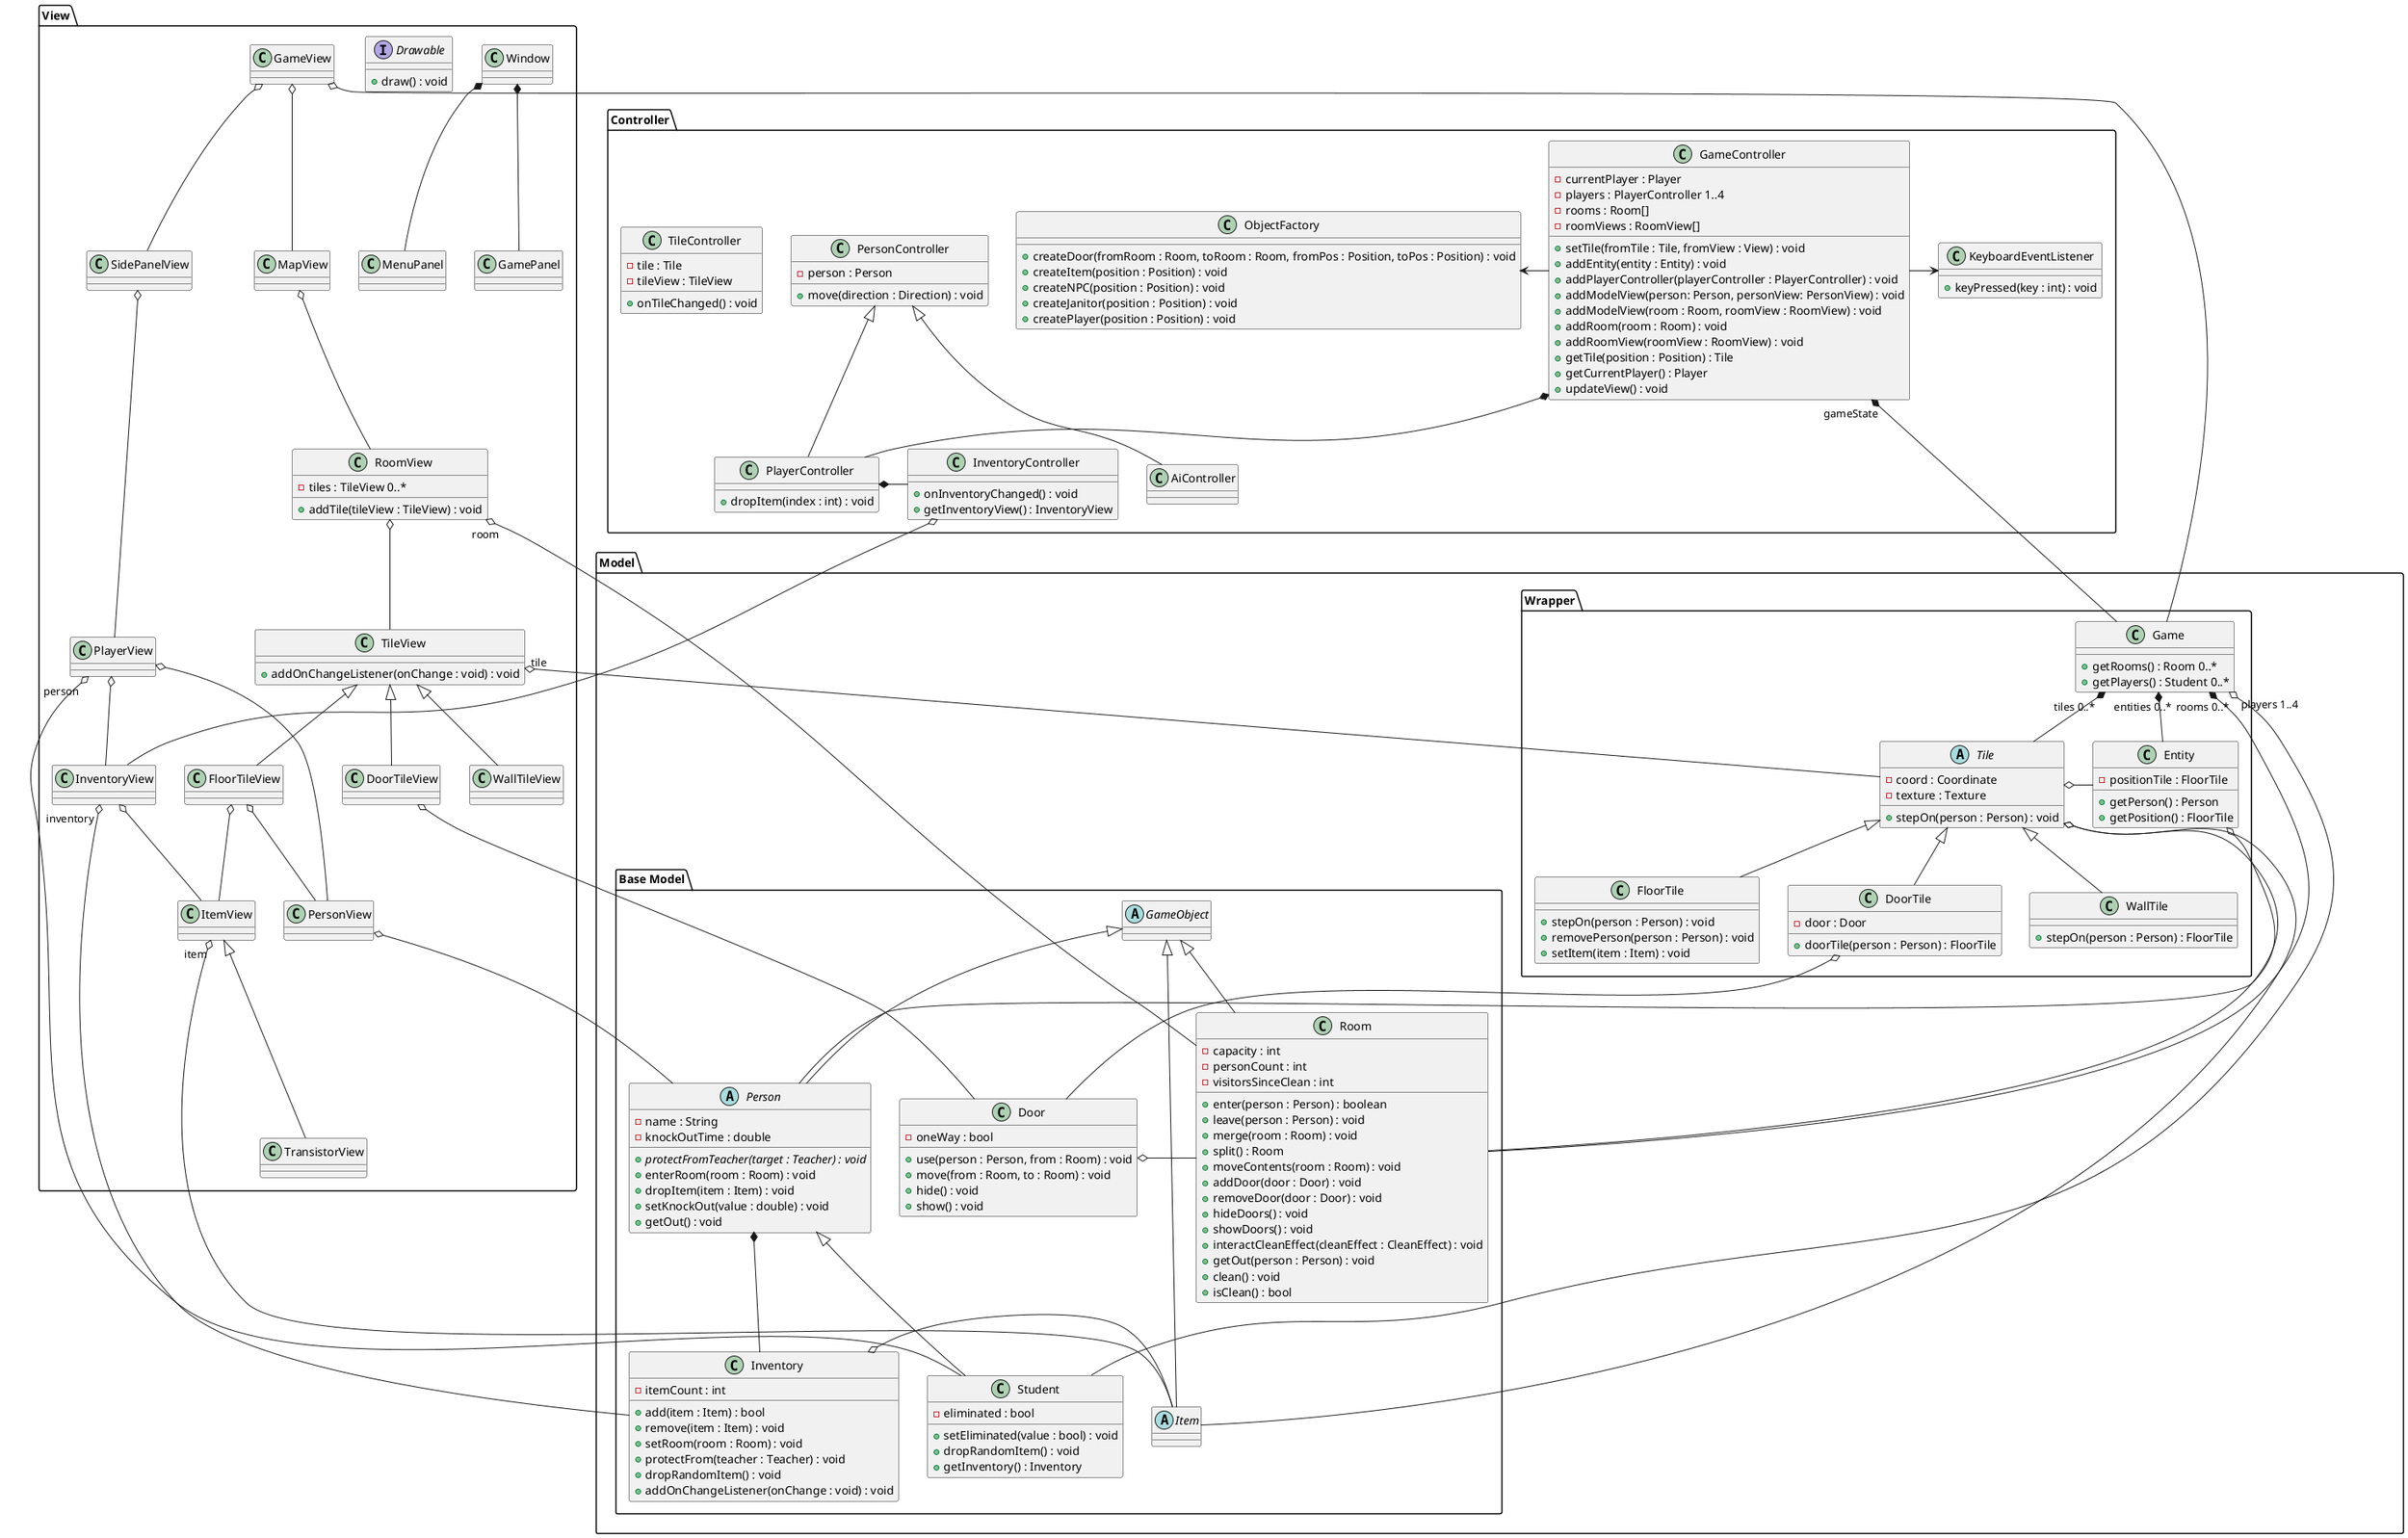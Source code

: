 @startuml tile-wrapping

package Model {
    package "Base Model" {
        abstract GameObject
        class Room{
        - capacity : int
		- personCount : int
		- visitorsSinceClean : int
		+ enter(person : Person) : boolean
		+ leave(person : Person) : void
		+ merge(room : Room) : void
		+ split() : Room
		+ moveContents(room : Room) : void
		+ addDoor(door : Door) : void
		+ removeDoor(door : Door) : void 
		+ hideDoors() : void
		+ showDoors() : void
		+ interactCleanEffect(cleanEffect : CleanEffect) : void
		+ getOut(person : Person) : void
		+ clean() : void
		+ isClean() : bool
        }
        abstract Person{
            - name : String
            - knockOutTime : double
            + {abstract} protectFromTeacher(target : Teacher) : void
            + enterRoom(room : Room) : void
            + dropItem(item : Item) : void
            + setKnockOut(value : double) : void
            + getOut() : void
        }
        class Student{
            - eliminated : bool
            + setEliminated(value : bool) : void
            + dropRandomItem() : void
            + getInventory() : Inventory
        }
        
        abstract Item
        class Door{
            - oneWay : bool
            + use(person : Person, from : Room) : void
            + move(from : Room, to : Room) : void
            + hide() : void
            + show() : void
        }
        class Inventory{
            - itemCount : int
            + add(item : Item) : bool
            + remove(item : Item) : void
            + setRoom(room : Room) : void
            + protectFrom(teacher : Teacher) : void
            + dropRandomItem() : void
            + addOnChangeListener(onChange : void) : void
        }

        GameObject <|-- Room
        GameObject <|-- Person
        GameObject <|-- Item

        Door o- Room
        Person *-- Inventory
        Inventory o- Item
        Person <|-- Student
    }

    package "Wrapper" {
        class Game {
            + getRooms() : Room 0..*
            + getPlayers() : Student 0..*
        }
        abstract Tile{
            - coord : Coordinate
            - texture : Texture
            + stepOn(person : Person) : void
        }
        class FloorTile{
            + stepOn(person : Person) : void
            + removePerson(person : Person) : void
            + setItem(item : Item) : void
        }
        class DoorTile{
            - door : Door
            + doorTile(person : Person) : FloorTile

        }
        class WallTile{
            + stepOn(person : Person) : FloorTile
        }

        class Entity{
            - positionTile : FloorTile
            + getPerson() : Person
            + getPosition() : FloorTile
        }

        Tile <|-- FloorTile
        Tile <|-- DoorTile
        Tile <|-- WallTile

        Entity o-- Person
        Tile o-- Item
        Tile o- Entity

        Game "tiles 0..*" *-- Tile
        Game "entities 0..*" *-- Entity
    }

    Tile o-- Room
    DoorTile o-- Door

    Game "rooms 0..*" *-- Room
    Game "players 1..4" o-- Student
}

package Controller {
    class GameController {
        - currentPlayer : Player
        - players : PlayerController 1..4
        - rooms : Room[]
        - roomViews : RoomView[]
        + setTile(fromTile : Tile, fromView : View) : void
        + addEntity(entity : Entity) : void
        + addPlayerController(playerController : PlayerController) : void
        + addModelView(person: Person, personView: PersonView) : void
        + addModelView(room : Room, roomView : RoomView) : void
        + addRoom(room : Room) : void
        + addRoomView(roomView : RoomView) : void
        + getTile(position : Position) : Tile
        + getCurrentPlayer() : Player
        + updateView() : void
    }
    class KeyboardEventListener{
        + keyPressed(key : int) : void
    }
    class PersonController{
        - person : Person
        + move(direction : Direction) : void
    }
    class PlayerController{
        + dropItem(index : int) : void
    }
    class AiController
    class InventoryController{
        + onInventoryChanged() : void
        + getInventoryView() : InventoryView
    }
    class TileController{
        - tile : Tile
        - tileView : TileView
        + onTileChanged() : void
    }
    class ObjectFactory{
        + createDoor(fromRoom : Room, toRoom : Room, fromPos : Position, toPos : Position) : void
        + createItem(position : Position) : void
        + createNPC(position : Position) : void
        + createJanitor(position : Position) : void
        + createPlayer(position : Position) : void
    }

    PersonController <|-- PlayerController
    PersonController <|-- AiController

    GameController -> KeyboardEventListener
    ObjectFactory <- GameController
    GameController *-- PlayerController
    PlayerController *- InventoryController

}

package View {
    class Window
    class MenuPanel
    class GamePanel

    Window *-- MenuPanel
    Window *-- GamePanel


    ' Everything ending in View should implement
    ' Drawable, but it's already chaotic enough
    interface Drawable
    {
        + draw() : void
    }

    class GameView
    class MapView
    class SidePanelView
    class RoomView{
        - tiles : TileView 0..*
        + addTile(tileView : TileView) : void
    }
    class TileView{
        + addOnChangeListener(onChange : void) : void
    }
    class FloorTileView
    class WallTileView
    class DoorTileView
    class PlayerView
    class InventoryView
    class ItemView
    class TransistorView

    ItemView <|-- TransistorView
    TileView <|-- FloorTileView
    TileView <|-- WallTileView
    TileView <|-- DoorTileView

    InventoryView o-- ItemView
    GameView o-- SidePanelView
    SidePanelView o-- PlayerView
    GameView o-- MapView
    MapView o-- RoomView
    RoomView o-- TileView
    FloorTileView o-- PersonView
    FloorTileView o-- ItemView
    PlayerView o-- InventoryView
    PlayerView o-- PersonView
}

GameController "gameState" *--- Game
' GameController "objectViews 0..*" *--- Drawable

GameView o-- Game

PlayerView "person" o-- Student
InventoryController o--- InventoryView
InventoryView "inventory" o-- Inventory
ItemView "item" o-- Item
RoomView "room" o-- Room
TileView "tile" o-- Tile
DoorTileView o-- Door
PersonView o-- Person

@enduml